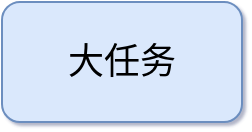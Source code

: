 <mxfile version="20.0.3" type="github">
  <diagram id="6qBIIyij7JlT-GvtMwbE" name="第 1 页">
    <mxGraphModel dx="1253" dy="731" grid="1" gridSize="10" guides="1" tooltips="1" connect="1" arrows="1" fold="1" page="1" pageScale="1" pageWidth="827" pageHeight="1169" background="none" math="0" shadow="1">
      <root>
        <mxCell id="0" />
        <mxCell id="1" parent="0" />
        <mxCell id="UFzSyCjpEssRRRNBBcpD-1" value="&lt;font style=&quot;font-size: 18px;&quot;&gt;大任务&lt;/font&gt;" style="rounded=1;whiteSpace=wrap;html=1;fillColor=#dae8fc;strokeColor=#6c8ebf;" vertex="1" parent="1">
          <mxGeometry x="330" y="80" width="120" height="60" as="geometry" />
        </mxCell>
      </root>
    </mxGraphModel>
  </diagram>
</mxfile>
